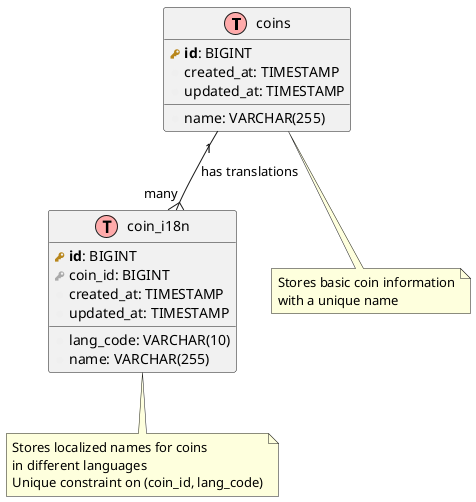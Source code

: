@startuml CoinDesk ER Diagram

!define TABLE(name,desc) class name as "desc" << (T,#FFAAAA) >>
!define PRIMARY_KEY(x) <b><color:#b8861b><&key></color> x</b>
!define FOREIGN_KEY(x) <color:#aaaaaa><&key></color> x
!define COLUMN(x) <color:#efefef><&media-record></color> x

' Tables
TABLE(coins, "coins") {
  PRIMARY_KEY(id): BIGINT
  COLUMN(name): VARCHAR(255)
  COLUMN(created_at): TIMESTAMP
  COLUMN(updated_at): TIMESTAMP
}

TABLE(coin_i18n, "coin_i18n") {
  PRIMARY_KEY(id): BIGINT
  FOREIGN_KEY(coin_id): BIGINT
  COLUMN(lang_code): VARCHAR(10)
  COLUMN(name): VARCHAR(255)
  COLUMN(created_at): TIMESTAMP
  COLUMN(updated_at): TIMESTAMP
}

' Relationships
coins "1" --{ "many" coin_i18n : "has translations"

note bottom of coins
  Stores basic coin information
  with a unique name
end note

note bottom of coin_i18n
  Stores localized names for coins
  in different languages
  Unique constraint on (coin_id, lang_code)
end note

@enduml
